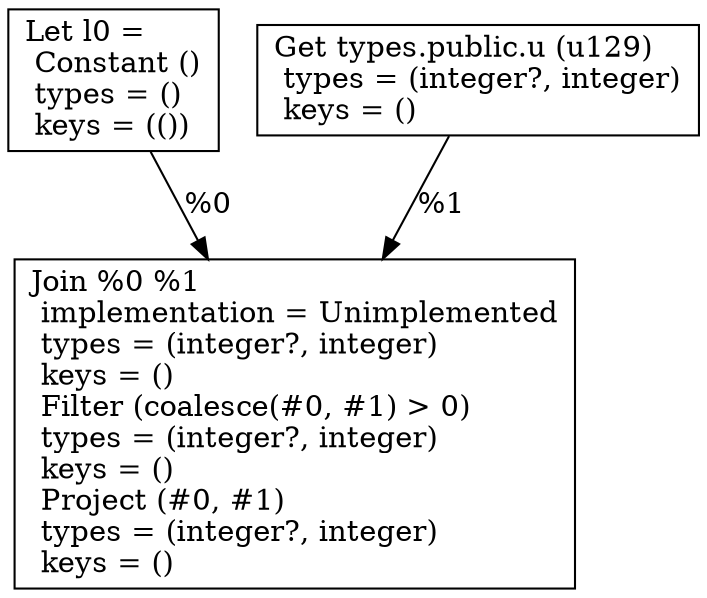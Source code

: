 digraph G {
    node0 [shape = record, label="Let l0 =\l Constant ()\l  types = ()\l  keys = (())\l"]
    node1 [shape = record, label=" Get types.public.u (u129)\l  types = (integer?, integer)\l  keys = ()\l"]
    node2 [shape = record, label=" Join %0 %1\l  implementation = Unimplemented\l  types = (integer?, integer)\l  keys = ()\l Filter (coalesce(#0, #1) \> 0)\l  types = (integer?, integer)\l  keys = ()\l Project (#0, #1)\l  types = (integer?, integer)\l  keys = ()\l"]
    node1 -> node2 [label = "%1\l"]
    node0 -> node2 [label = "%0\l"]
}
